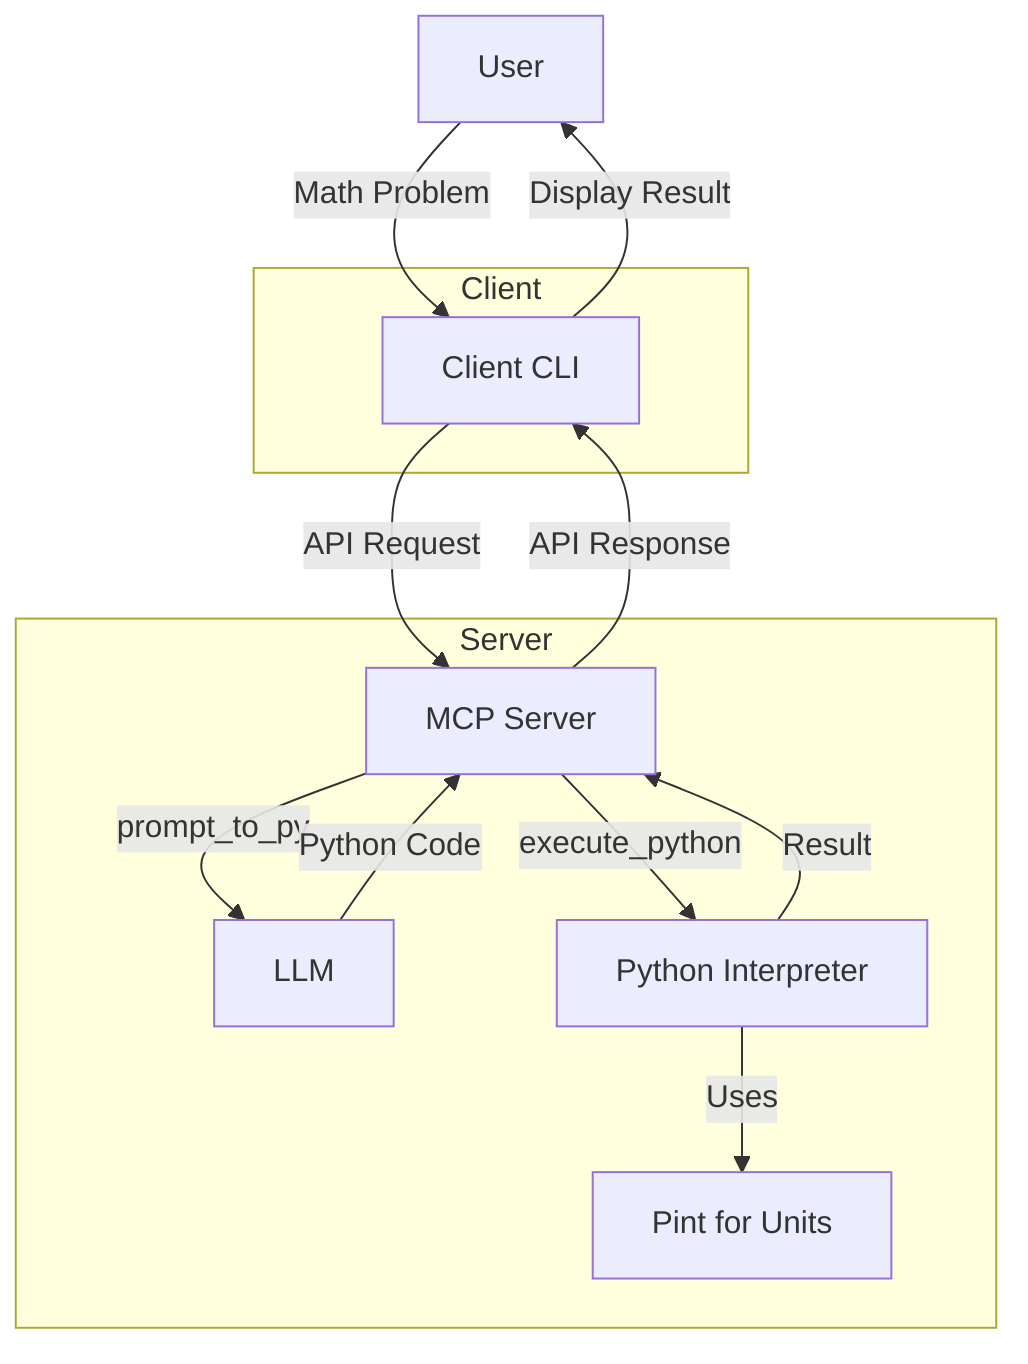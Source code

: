 graph TD
    A[User] -->|Math Problem| B[Client CLI]
    B -->|API Request| C[MCP Server]
    C -->|prompt_to_py| D[LLM]
    D -->|Python Code| C
    C -->|execute_python| E[Python Interpreter]
    E -->|Uses| F[Pint for Units]
    E -->|Result| C
    C -->|API Response| B
    B -->|Display Result| A

    subgraph Client
        B
    end

    subgraph Server
        C
        D
        E
        F
    end
